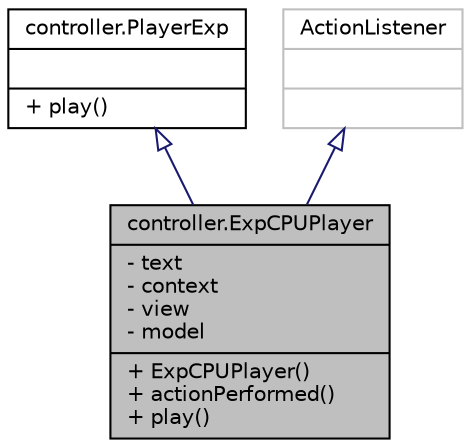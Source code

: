 digraph "controller.ExpCPUPlayer"
{
  edge [fontname="Helvetica",fontsize="10",labelfontname="Helvetica",labelfontsize="10"];
  node [fontname="Helvetica",fontsize="10",shape=record];
  Node1 [label="{controller.ExpCPUPlayer\n|- text\l- context\l- view\l- model\l|+ ExpCPUPlayer()\l+ actionPerformed()\l+ play()\l}",height=0.2,width=0.4,color="black", fillcolor="grey75", style="filled" fontcolor="black"];
  Node2 -> Node1 [dir="back",color="midnightblue",fontsize="10",style="solid",arrowtail="onormal",fontname="Helvetica"];
  Node2 [label="{controller.PlayerExp\n||+ play()\l}",height=0.2,width=0.4,color="black", fillcolor="white", style="filled",URL="$interfacecontroller_1_1_player_exp.html"];
  Node3 -> Node1 [dir="back",color="midnightblue",fontsize="10",style="solid",arrowtail="onormal",fontname="Helvetica"];
  Node3 [label="{ActionListener\n||}",height=0.2,width=0.4,color="grey75", fillcolor="white", style="filled"];
}
